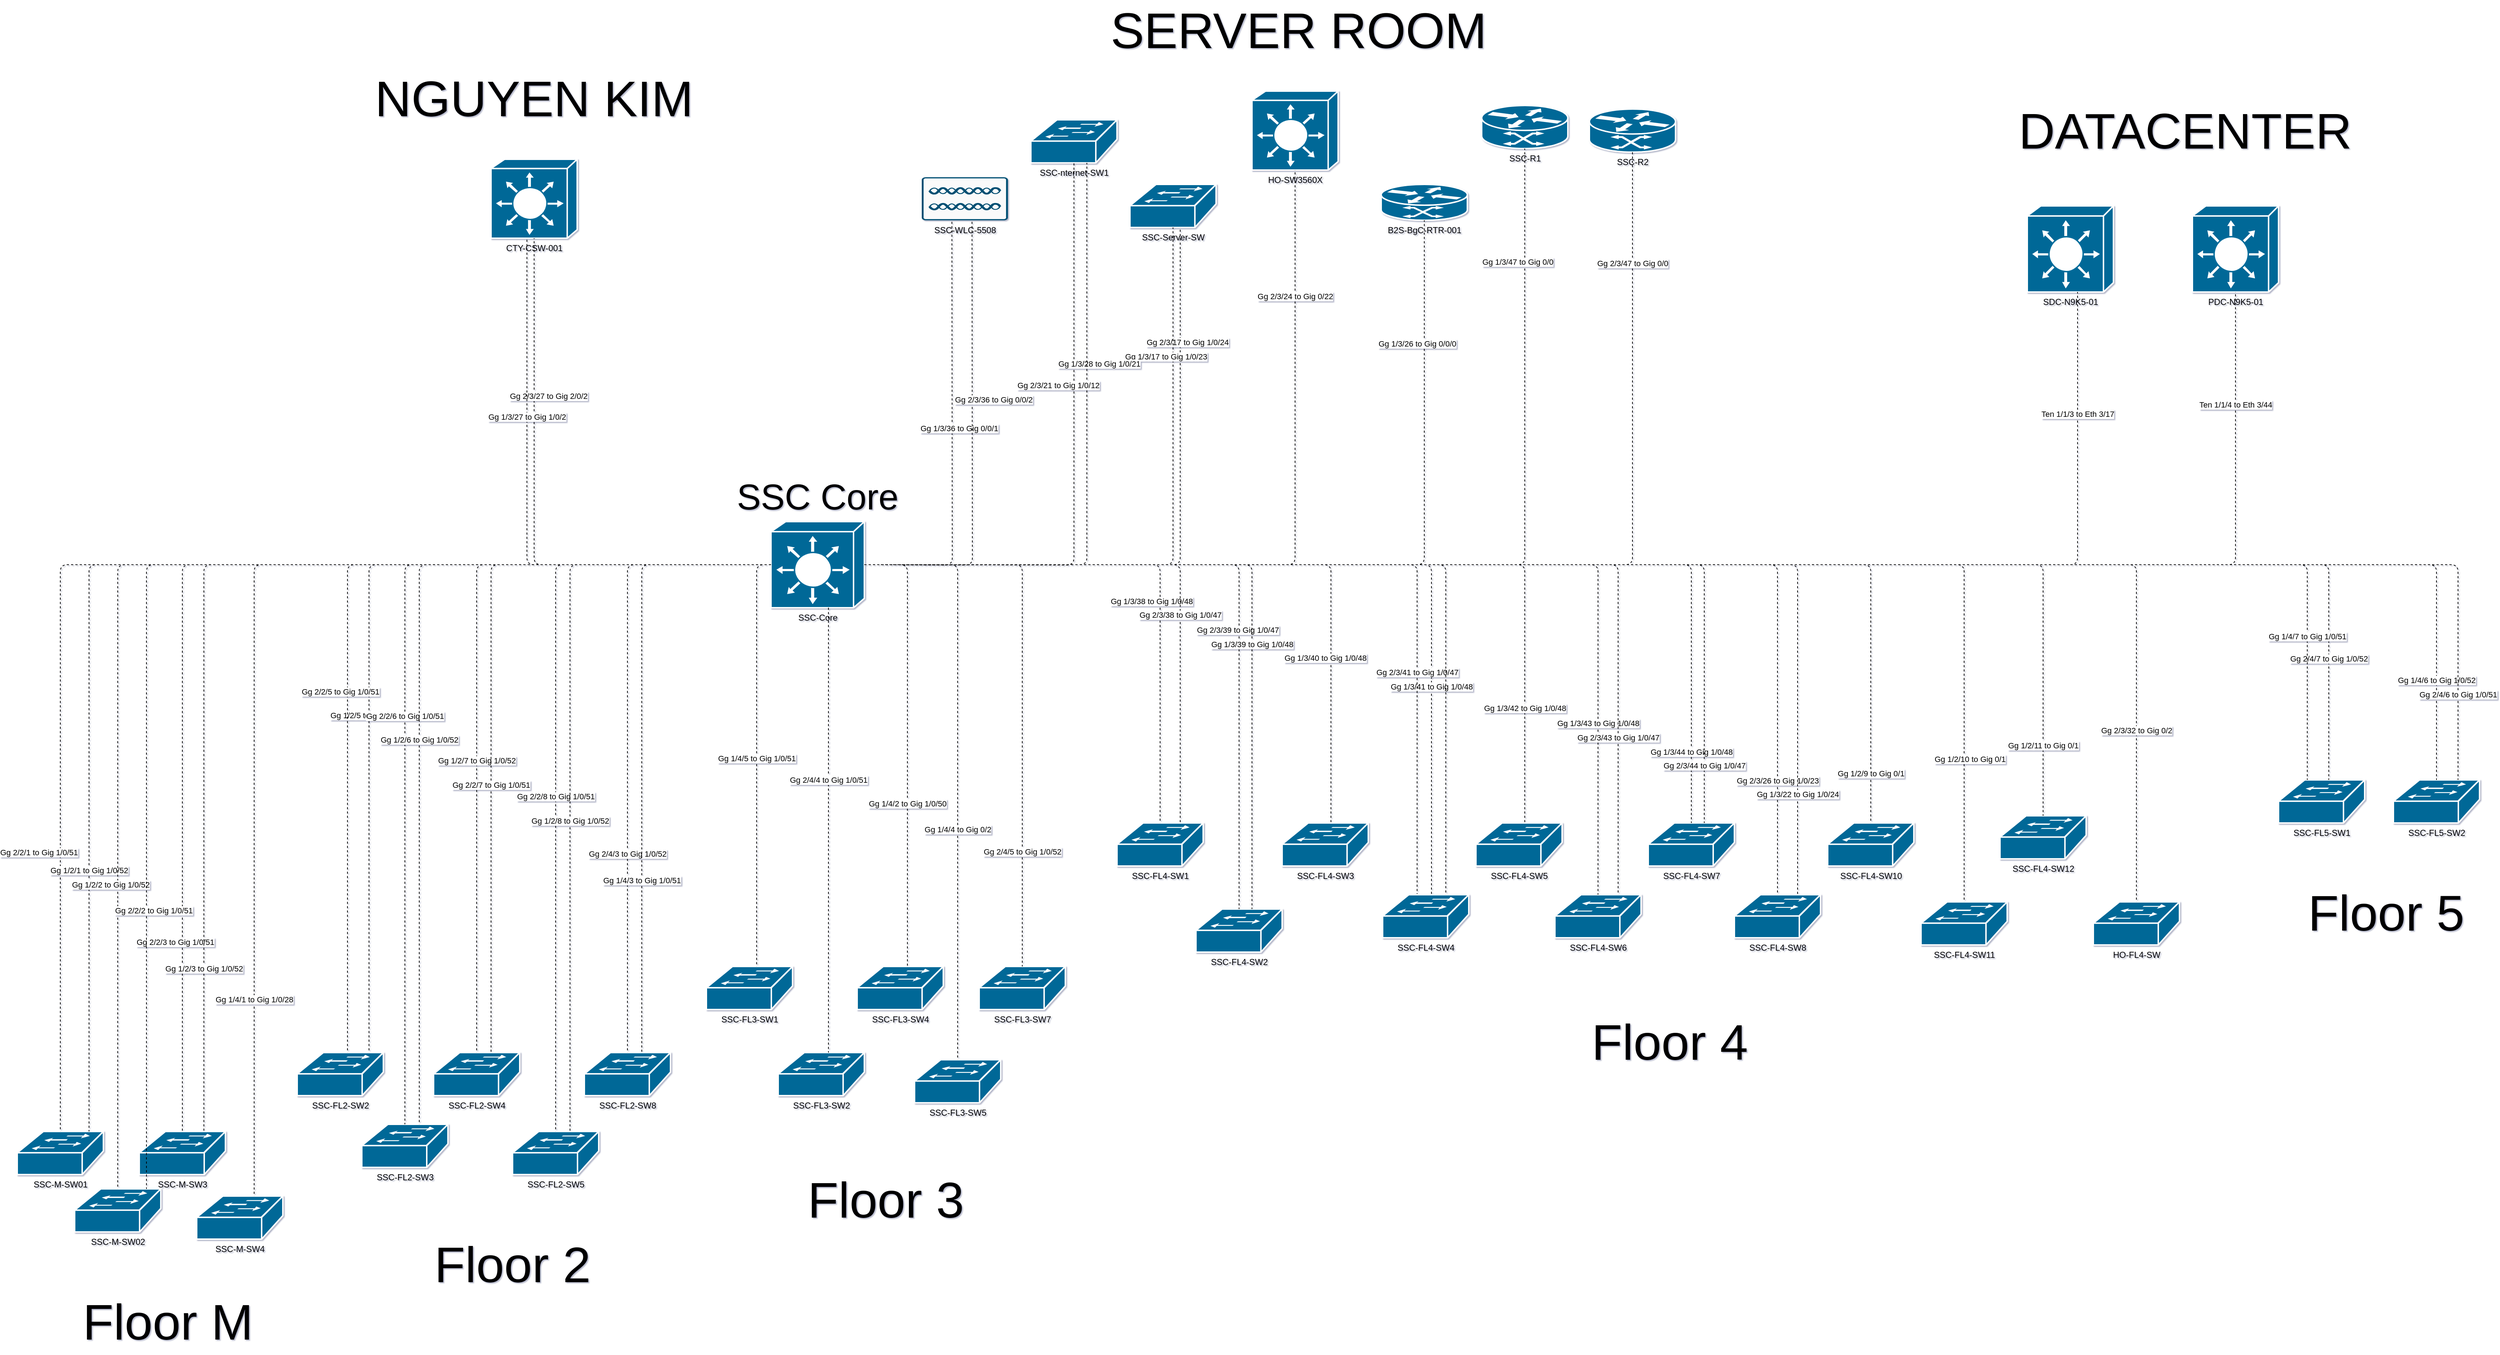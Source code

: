 <mxfile compressed="false" version="15.1.3" type="device">
  <diagram id="Page-1" name="Page-1">
    <mxGraphModel dx="17040" dy="9880" grid="0" gridSize="10" guides="1" tooltips="1" connect="1" arrows="1" fold="1" page="1" pageScale="1" pageWidth="4681" pageHeight="3300" math="0" shadow="1">
      <root>
        <mxCell id="0" />
        <mxCell id="1" parent="0" />
        <object label="SSC-Core" id="SSC-Core">
          <mxCell style="shape=mxgraph.cisco.switches.layer_3_switch;sketch=0;html=1;pointerEvents=1;dashed=0;fillColor=#036897;strokeColor=#ffffff;strokeWidth=2;verticalLabelPosition=bottom;verticalAlign=top;align=center;outlineConnect=0;" parent="1" vertex="1">
            <mxGeometry x="1721" y="1106" width="130" height="120" as="geometry" />
          </mxCell>
        </object>
        <object label="B2S-BgC-RTR-001" id="B2S-BgC-RTR-001">
          <mxCell style="shape=mxgraph.cisco.routers.atm_router;html=1;pointerEvents=1;dashed=0;fillColor=#036897;strokeColor=#ffffff;strokeWidth=2;verticalLabelPosition=bottom;verticalAlign=top;align=center;outlineConnect=0;" parent="1" vertex="1">
            <mxGeometry x="2571" y="636" width="120" height="50" as="geometry" />
          </mxCell>
        </object>
        <object label="SSC-M-SW4" id="SSC-M-SW4">
          <mxCell style="shape=mxgraph.cisco.switches.workgroup_switch;sketch=0;html=1;pointerEvents=1;dashed=0;fillColor=#036897;strokeColor=#ffffff;strokeWidth=2;verticalLabelPosition=bottom;verticalAlign=top;align=center;outlineConnect=0;" parent="1" vertex="1">
            <mxGeometry x="921" y="2046" width="120" height="60" as="geometry" />
          </mxCell>
        </object>
        <object label="SSC-WLC-5508" id="SSC-WLC-5508">
          <mxCell style="sketch=0;points=[[0.015,0.015,0],[0.985,0.015,0],[0.985,0.985,0],[0.015,0.985,0],[0.25,0,0],[0.5,0,0],[0.75,0,0],[1,0.25,0],[1,0.5,0],[1,0.75,0],[0.75,1,0],[0.5,1,0],[0.25,1,0],[0,0.75,0],[0,0.5,0],[0,0.25,0]];verticalLabelPosition=bottom;html=1;verticalAlign=top;aspect=fixed;align=center;pointerEvents=1;shape=mxgraph.cisco19.rect;prIcon=dual_mode_access_point;fillColor=#FAFAFA;strokeColor=#005073;" parent="1" vertex="1">
            <mxGeometry x="1931" y="626" width="120" height="60" as="geometry" />
          </mxCell>
        </object>
        <object label="SSC-M-SW3" id="SSC-M-SW3">
          <mxCell style="shape=mxgraph.cisco.switches.workgroup_switch;sketch=0;html=1;pointerEvents=1;dashed=0;fillColor=#036897;strokeColor=#ffffff;strokeWidth=2;verticalLabelPosition=bottom;verticalAlign=top;align=center;outlineConnect=0;" parent="1" vertex="1">
            <mxGeometry x="841" y="1956" width="120" height="60" as="geometry" />
          </mxCell>
        </object>
        <object label="SSC-R2" id="SSC-R2">
          <mxCell style="shape=mxgraph.cisco.routers.atm_router;html=1;pointerEvents=1;dashed=0;fillColor=#036897;strokeColor=#ffffff;strokeWidth=2;verticalLabelPosition=bottom;verticalAlign=top;align=center;outlineConnect=0;" parent="1" vertex="1">
            <mxGeometry x="2861" y="531" width="120" height="60" as="geometry" />
          </mxCell>
        </object>
        <object label="SSC-R1" id="SSC-R1">
          <mxCell style="shape=mxgraph.cisco.routers.atm_router;html=1;pointerEvents=1;dashed=0;fillColor=#036897;strokeColor=#ffffff;strokeWidth=2;verticalLabelPosition=bottom;verticalAlign=top;align=center;outlineConnect=0;" parent="1" vertex="1">
            <mxGeometry x="2711" y="526" width="120" height="60" as="geometry" />
          </mxCell>
        </object>
        <object label="SSC-M-SW01" id="SSC-M-SW01">
          <mxCell style="shape=mxgraph.cisco.switches.workgroup_switch;sketch=0;html=1;pointerEvents=1;dashed=0;fillColor=#036897;strokeColor=#ffffff;strokeWidth=2;verticalLabelPosition=bottom;verticalAlign=top;align=center;outlineConnect=0;" parent="1" vertex="1">
            <mxGeometry x="671" y="1956" width="120" height="60" as="geometry" />
          </mxCell>
        </object>
        <object label="SSC-M-SW02" id="SSC-M-SW02">
          <mxCell style="shape=mxgraph.cisco.switches.workgroup_switch;sketch=0;html=1;pointerEvents=1;dashed=0;fillColor=#036897;strokeColor=#ffffff;strokeWidth=2;verticalLabelPosition=bottom;verticalAlign=top;align=center;outlineConnect=0;" parent="1" vertex="1">
            <mxGeometry x="751" y="2036" width="120" height="60" as="geometry" />
          </mxCell>
        </object>
        <object label="PDC-N9K5-01" id="PDC-N9K5-01">
          <mxCell style="shape=mxgraph.cisco.switches.layer_3_switch;sketch=0;html=1;pointerEvents=1;dashed=0;fillColor=#036897;strokeColor=#ffffff;strokeWidth=2;verticalLabelPosition=bottom;verticalAlign=top;align=center;outlineConnect=0;" parent="1" vertex="1">
            <mxGeometry x="3701" y="666" width="120" height="120" as="geometry" />
          </mxCell>
        </object>
        <object label="CTY-CSW-001" id="CTY-CSW-001">
          <mxCell style="shape=mxgraph.cisco.switches.layer_3_switch;sketch=0;html=1;pointerEvents=1;dashed=0;fillColor=#036897;strokeColor=#ffffff;strokeWidth=2;verticalLabelPosition=bottom;verticalAlign=top;align=center;outlineConnect=0;" parent="1" vertex="1">
            <mxGeometry x="1331" y="601" width="120" height="110" as="geometry" />
          </mxCell>
        </object>
        <object label="SSC-Server-SW" id="SSC-Server-SW">
          <mxCell style="shape=mxgraph.cisco.switches.workgroup_switch;sketch=0;html=1;pointerEvents=1;dashed=0;fillColor=#036897;strokeColor=#ffffff;strokeWidth=2;verticalLabelPosition=bottom;verticalAlign=top;align=center;outlineConnect=0;" parent="1" vertex="1">
            <mxGeometry x="2221" y="636" width="120" height="60" as="geometry" />
          </mxCell>
        </object>
        <object label="SDC-N9K5-01" id="SDC-N9K5-01">
          <mxCell style="shape=mxgraph.cisco.switches.layer_3_switch;sketch=0;html=1;pointerEvents=1;dashed=0;fillColor=#036897;strokeColor=#ffffff;strokeWidth=2;verticalLabelPosition=bottom;verticalAlign=top;align=center;outlineConnect=0;" parent="1" vertex="1">
            <mxGeometry x="3471" y="666" width="120" height="120" as="geometry" />
          </mxCell>
        </object>
        <object label="SSC-FL4-SW12" id="SSC-FL4-SW12">
          <mxCell style="shape=mxgraph.cisco.switches.workgroup_switch;sketch=0;html=1;pointerEvents=1;dashed=0;fillColor=#036897;strokeColor=#ffffff;strokeWidth=2;verticalLabelPosition=bottom;verticalAlign=top;align=center;outlineConnect=0;" parent="1" vertex="1">
            <mxGeometry x="3433" y="1516" width="120" height="60" as="geometry" />
          </mxCell>
        </object>
        <object label="SSC-FL4-SW11" id="SSC-FL4-SW11">
          <mxCell style="shape=mxgraph.cisco.switches.workgroup_switch;sketch=0;html=1;pointerEvents=1;dashed=0;fillColor=#036897;strokeColor=#ffffff;strokeWidth=2;verticalLabelPosition=bottom;verticalAlign=top;align=center;outlineConnect=0;" parent="1" vertex="1">
            <mxGeometry x="3323" y="1636" width="120" height="60" as="geometry" />
          </mxCell>
        </object>
        <object label="SSC-FL4-SW10" id="SSC-FL4-SW10">
          <mxCell style="shape=mxgraph.cisco.switches.workgroup_switch;sketch=0;html=1;pointerEvents=1;dashed=0;fillColor=#036897;strokeColor=#ffffff;strokeWidth=2;verticalLabelPosition=bottom;verticalAlign=top;align=center;outlineConnect=0;" parent="1" vertex="1">
            <mxGeometry x="3193" y="1526" width="120" height="60" as="geometry" />
          </mxCell>
        </object>
        <object label="SSC-FL3-SW1" id="SSC-FL3-SW1">
          <mxCell style="shape=mxgraph.cisco.switches.workgroup_switch;sketch=0;html=1;pointerEvents=1;dashed=0;fillColor=#036897;strokeColor=#ffffff;strokeWidth=2;verticalLabelPosition=bottom;verticalAlign=top;align=center;outlineConnect=0;" parent="1" vertex="1">
            <mxGeometry x="1631" y="1726" width="120" height="60" as="geometry" />
          </mxCell>
        </object>
        <object label="SSC-FL4-SW6" id="SSC-FL4-SW6">
          <mxCell style="shape=mxgraph.cisco.switches.workgroup_switch;sketch=0;html=1;pointerEvents=1;dashed=0;fillColor=#036897;strokeColor=#ffffff;strokeWidth=2;verticalLabelPosition=bottom;verticalAlign=top;align=center;outlineConnect=0;" parent="1" vertex="1">
            <mxGeometry x="2813" y="1626" width="120" height="60" as="geometry" />
          </mxCell>
        </object>
        <object label="SSC-FL4-SW7" id="SSC-FL4-SW7">
          <mxCell style="shape=mxgraph.cisco.switches.workgroup_switch;sketch=0;html=1;pointerEvents=1;dashed=0;fillColor=#036897;strokeColor=#ffffff;strokeWidth=2;verticalLabelPosition=bottom;verticalAlign=top;align=center;outlineConnect=0;" parent="1" vertex="1">
            <mxGeometry x="2943" y="1526" width="120" height="60" as="geometry" />
          </mxCell>
        </object>
        <object label="SSC-nternet-SW1" id="SSC-nternet-SW1">
          <mxCell style="shape=mxgraph.cisco.switches.workgroup_switch;sketch=0;html=1;pointerEvents=1;dashed=0;fillColor=#036897;strokeColor=#ffffff;strokeWidth=2;verticalLabelPosition=bottom;verticalAlign=top;align=center;outlineConnect=0;" parent="1" vertex="1">
            <mxGeometry x="2083" y="546" width="120" height="60" as="geometry" />
          </mxCell>
        </object>
        <object label="SSC-FL2-SW2" id="SSC-FL2-SW2">
          <mxCell style="shape=mxgraph.cisco.switches.workgroup_switch;sketch=0;html=1;pointerEvents=1;dashed=0;fillColor=#036897;strokeColor=#ffffff;strokeWidth=2;verticalLabelPosition=bottom;verticalAlign=top;align=center;outlineConnect=0;" parent="1" vertex="1">
            <mxGeometry x="1061" y="1846" width="120" height="60" as="geometry" />
          </mxCell>
        </object>
        <object label="SSC-FL2-SW3" id="SSC-FL2-SW3">
          <mxCell style="shape=mxgraph.cisco.switches.workgroup_switch;sketch=0;html=1;pointerEvents=1;dashed=0;fillColor=#036897;strokeColor=#ffffff;strokeWidth=2;verticalLabelPosition=bottom;verticalAlign=top;align=center;outlineConnect=0;" parent="1" vertex="1">
            <mxGeometry x="1151" y="1946" width="120" height="60" as="geometry" />
          </mxCell>
        </object>
        <object label="SSC-FL3-SW2" id="SSC-FL3-SW2">
          <mxCell style="shape=mxgraph.cisco.switches.workgroup_switch;sketch=0;html=1;pointerEvents=1;dashed=0;fillColor=#036897;strokeColor=#ffffff;strokeWidth=2;verticalLabelPosition=bottom;verticalAlign=top;align=center;outlineConnect=0;" parent="1" vertex="1">
            <mxGeometry x="1731" y="1846" width="120" height="60" as="geometry" />
          </mxCell>
        </object>
        <object label="SSC-FL4-SW5" id="SSC-FL4-SW5">
          <mxCell style="shape=mxgraph.cisco.switches.workgroup_switch;sketch=0;html=1;pointerEvents=1;dashed=0;fillColor=#036897;strokeColor=#ffffff;strokeWidth=2;verticalLabelPosition=bottom;verticalAlign=top;align=center;outlineConnect=0;" parent="1" vertex="1">
            <mxGeometry x="2703" y="1526" width="120" height="60" as="geometry" />
          </mxCell>
        </object>
        <object label="HO-FL4-SW" id="HO-FL4-SW">
          <mxCell style="shape=mxgraph.cisco.switches.workgroup_switch;sketch=0;html=1;pointerEvents=1;dashed=0;fillColor=#036897;strokeColor=#ffffff;strokeWidth=2;verticalLabelPosition=bottom;verticalAlign=top;align=center;outlineConnect=0;" parent="1" vertex="1">
            <mxGeometry x="3563" y="1636" width="120" height="60" as="geometry" />
          </mxCell>
        </object>
        <object label="SSC-FL2-SW4" id="SSC-FL2-SW4">
          <mxCell style="shape=mxgraph.cisco.switches.workgroup_switch;sketch=0;html=1;pointerEvents=1;dashed=0;fillColor=#036897;strokeColor=#ffffff;strokeWidth=2;verticalLabelPosition=bottom;verticalAlign=top;align=center;outlineConnect=0;" parent="1" vertex="1">
            <mxGeometry x="1251" y="1846" width="120" height="60" as="geometry" />
          </mxCell>
        </object>
        <object label="SSC-FL3-SW5" id="SSC-FL3-SW5">
          <mxCell style="shape=mxgraph.cisco.switches.workgroup_switch;sketch=0;html=1;pointerEvents=1;dashed=0;fillColor=#036897;strokeColor=#ffffff;strokeWidth=2;verticalLabelPosition=bottom;verticalAlign=top;align=center;outlineConnect=0;" parent="1" vertex="1">
            <mxGeometry x="1921" y="1856" width="120" height="60" as="geometry" />
          </mxCell>
        </object>
        <object label="SSC-FL4-SW2" id="SSC-FL4-SW2">
          <mxCell style="shape=mxgraph.cisco.switches.workgroup_switch;sketch=0;html=1;pointerEvents=1;dashed=0;fillColor=#036897;strokeColor=#ffffff;strokeWidth=2;verticalLabelPosition=bottom;verticalAlign=top;align=center;outlineConnect=0;" parent="1" vertex="1">
            <mxGeometry x="2313" y="1646" width="120" height="60" as="geometry" />
          </mxCell>
        </object>
        <object label="SSC-FL2-SW5" id="SSC-FL2-SW5">
          <mxCell style="shape=mxgraph.cisco.switches.workgroup_switch;sketch=0;html=1;pointerEvents=1;dashed=0;fillColor=#036897;strokeColor=#ffffff;strokeWidth=2;verticalLabelPosition=bottom;verticalAlign=top;align=center;outlineConnect=0;" parent="1" vertex="1">
            <mxGeometry x="1361" y="1956" width="120" height="60" as="geometry" />
          </mxCell>
        </object>
        <object label="SSC-FL5-SW2" id="SSC-FL5-SW2">
          <mxCell style="shape=mxgraph.cisco.switches.workgroup_switch;sketch=0;html=1;pointerEvents=1;dashed=0;fillColor=#036897;strokeColor=#ffffff;strokeWidth=2;verticalLabelPosition=bottom;verticalAlign=top;align=center;outlineConnect=0;" parent="1" vertex="1">
            <mxGeometry x="3981" y="1466" width="120" height="60" as="geometry" />
          </mxCell>
        </object>
        <object label="SSC-FL3-SW4" id="SSC-FL3-SW4">
          <mxCell style="shape=mxgraph.cisco.switches.workgroup_switch;sketch=0;html=1;pointerEvents=1;dashed=0;fillColor=#036897;strokeColor=#ffffff;strokeWidth=2;verticalLabelPosition=bottom;verticalAlign=top;align=center;outlineConnect=0;" parent="1" vertex="1">
            <mxGeometry x="1841" y="1726" width="120" height="60" as="geometry" />
          </mxCell>
        </object>
        <object label="SSC-FL4-SW3" id="SSC-FL4-SW3">
          <mxCell style="shape=mxgraph.cisco.switches.workgroup_switch;sketch=0;html=1;pointerEvents=1;dashed=0;fillColor=#036897;strokeColor=#ffffff;strokeWidth=2;verticalLabelPosition=bottom;verticalAlign=top;align=center;outlineConnect=0;" parent="1" vertex="1">
            <mxGeometry x="2433" y="1526" width="120" height="60" as="geometry" />
          </mxCell>
        </object>
        <object label="SSC-FL5-SW1" id="SSC-FL5-SW1">
          <mxCell style="shape=mxgraph.cisco.switches.workgroup_switch;sketch=0;html=1;pointerEvents=1;dashed=0;fillColor=#036897;strokeColor=#ffffff;strokeWidth=2;verticalLabelPosition=bottom;verticalAlign=top;align=center;outlineConnect=0;" parent="1" vertex="1">
            <mxGeometry x="3821" y="1466" width="120" height="60" as="geometry" />
          </mxCell>
        </object>
        <object label="SSC-FL3-SW7" id="SSC-FL3-SW7">
          <mxCell style="shape=mxgraph.cisco.switches.workgroup_switch;sketch=0;html=1;pointerEvents=1;dashed=0;fillColor=#036897;strokeColor=#ffffff;strokeWidth=2;verticalLabelPosition=bottom;verticalAlign=top;align=center;outlineConnect=0;" parent="1" vertex="1">
            <mxGeometry x="2011" y="1726" width="120" height="60" as="geometry" />
          </mxCell>
        </object>
        <object label="SSC-FL4-SW1" id="SSC-FL4-SW1">
          <mxCell style="shape=mxgraph.cisco.switches.workgroup_switch;sketch=0;html=1;pointerEvents=1;dashed=0;fillColor=#036897;strokeColor=#ffffff;strokeWidth=2;verticalLabelPosition=bottom;verticalAlign=top;align=center;outlineConnect=0;" parent="1" vertex="1">
            <mxGeometry x="2203" y="1526" width="120" height="60" as="geometry" />
          </mxCell>
        </object>
        <object label="SSC-FL2-SW8" id="SSC-FL2-SW8">
          <mxCell style="shape=mxgraph.cisco.switches.workgroup_switch;sketch=0;html=1;pointerEvents=1;dashed=0;fillColor=#036897;strokeColor=#ffffff;strokeWidth=2;verticalLabelPosition=bottom;verticalAlign=top;align=center;outlineConnect=0;" parent="1" vertex="1">
            <mxGeometry x="1461" y="1846" width="120" height="60" as="geometry" />
          </mxCell>
        </object>
        <object label="SSC-FL4-SW8" id="SSC-FL4-SW8">
          <mxCell style="shape=mxgraph.cisco.switches.workgroup_switch;sketch=0;html=1;pointerEvents=1;dashed=0;fillColor=#036897;strokeColor=#ffffff;strokeWidth=2;verticalLabelPosition=bottom;verticalAlign=top;align=center;outlineConnect=0;" parent="1" vertex="1">
            <mxGeometry x="3063" y="1626" width="120" height="60" as="geometry" />
          </mxCell>
        </object>
        <object label="HO-SW3560X" id="HO-SW3560X">
          <mxCell style="shape=mxgraph.cisco.switches.layer_3_switch;sketch=0;html=1;pointerEvents=1;dashed=0;fillColor=#036897;strokeColor=#ffffff;strokeWidth=2;verticalLabelPosition=bottom;verticalAlign=top;align=center;outlineConnect=0;" parent="1" vertex="1">
            <mxGeometry x="2391" y="506" width="120" height="110" as="geometry" />
          </mxCell>
        </object>
        <object label="Gg 1/3/26 to Gig 0/0/0" id="9558893067a04ca83506aca05d928a2f">
          <mxCell style="endArrow=none;html=1;dashed=1;edgeStyle=orthogonalEdgeStyle;" parent="1" source="SSC-Core" target="B2S-BgC-RTR-001" edge="1">
            <mxGeometry x="0.728" y="10" relative="1" as="geometry">
              <mxPoint as="offset" />
            </mxGeometry>
          </mxCell>
        </object>
        <object label="Gg 1/4/1  to Gig 1/0/28" id="0512871246c58e966f4f30128008f69f">
          <mxCell style="endArrow=none;html=1;dashed=1;edgeStyle=orthogonalEdgeStyle;" parent="1" source="SSC-Core" target="SSC-M-SW4" edge="1">
            <mxGeometry x="0.657" relative="1" as="geometry">
              <Array as="points">
                <mxPoint x="1001" y="1166" />
              </Array>
              <mxPoint as="offset" />
            </mxGeometry>
          </mxCell>
        </object>
        <object label="Gg 1/3/36 to Gig 0/0/1" id="12964d52f974ea1b20976a9bb978f8a9">
          <mxCell style="endArrow=none;html=1;dashed=1;edgeStyle=orthogonalEdgeStyle;" parent="1" edge="1">
            <mxGeometry x="0.017" y="-10" relative="1" as="geometry">
              <mxPoint x="1863" y="1166.0" as="sourcePoint" />
              <mxPoint x="1973" y="686" as="targetPoint" />
              <mxPoint as="offset" />
            </mxGeometry>
          </mxCell>
        </object>
        <object label="Gg 2/3/36 to Gig 0/0/2" id="c6ce09e379bd44fb7f2b707a8abcf657">
          <mxCell style="endArrow=none;html=1;dashed=1;edgeStyle=orthogonalEdgeStyle;" parent="1" edge="1">
            <mxGeometry x="0.152" y="-30" relative="1" as="geometry">
              <mxPoint x="1891" y="1166.0" as="sourcePoint" />
              <mxPoint x="2001" y="686" as="targetPoint" />
              <mxPoint as="offset" />
            </mxGeometry>
          </mxCell>
        </object>
        <object label="Gg 2/2/3  to Gig 1/0/51" id="c964e8a069e1f9eb63a82462203f4ca5">
          <mxCell style="endArrow=none;html=1;dashed=1;edgeStyle=orthogonalEdgeStyle;" parent="1" source="SSC-Core" target="SSC-M-SW3" edge="1">
            <mxGeometry x="0.672" y="-10" relative="1" as="geometry">
              <mxPoint as="offset" />
            </mxGeometry>
          </mxCell>
        </object>
        <object label="Gg 1/2/3  to Gig 1/0/52" id="29018a06244c923d05dc8d1a26d086eb">
          <mxCell style="endArrow=none;html=1;dashed=1;edgeStyle=orthogonalEdgeStyle;" parent="1" source="SSC-Core" target="SSC-M-SW3" edge="1">
            <mxGeometry x="0.712" relative="1" as="geometry">
              <Array as="points">
                <mxPoint x="931" y="1166" />
              </Array>
              <mxPoint as="offset" />
            </mxGeometry>
          </mxCell>
        </object>
        <object label="Gg 2/3/47 to Gig 0/0" id="e91ea3b3b22ccdc772fbd329711d2b66">
          <mxCell style="endArrow=none;html=1;dashed=1;edgeStyle=orthogonalEdgeStyle;" parent="1" source="SSC-Core" target="SSC-R2" edge="1">
            <mxGeometry x="0.812" relative="1" as="geometry">
              <mxPoint as="offset" />
            </mxGeometry>
          </mxCell>
        </object>
        <object label="Gg 1/3/47 to Gig 0/0" id="8c9beac135d4eba436fa338d6c4371f9">
          <mxCell style="endArrow=none;html=1;dashed=1;edgeStyle=orthogonalEdgeStyle;" parent="1" source="SSC-Core" target="SSC-R1" edge="1">
            <mxGeometry x="0.789" y="10" relative="1" as="geometry">
              <mxPoint as="offset" />
            </mxGeometry>
          </mxCell>
        </object>
        <object label="Gg 2/2/1  to Gig 1/0/51" id="94d747c455bc1bde4aaaf3eb88e36956">
          <mxCell style="endArrow=none;html=1;dashed=1;edgeStyle=orthogonalEdgeStyle;" parent="1" source="SSC-Core" target="SSC-M-SW01" edge="1">
            <mxGeometry x="0.563" y="-30" relative="1" as="geometry">
              <mxPoint as="offset" />
            </mxGeometry>
          </mxCell>
        </object>
        <object label="Gg 1/2/1  to Gig 1/0/52" id="bee001c83d721faad7ec63b43355cb17">
          <mxCell style="endArrow=none;html=1;dashed=1;edgeStyle=orthogonalEdgeStyle;" parent="1" source="SSC-Core" target="SSC-M-SW01" edge="1">
            <mxGeometry x="0.581" relative="1" as="geometry">
              <Array as="points">
                <mxPoint x="771" y="1166" />
              </Array>
              <mxPoint as="offset" />
            </mxGeometry>
          </mxCell>
        </object>
        <object label="Gg 1/2/2  to Gig 1/0/52" id="aed67518e2e2283cc3b2d5f3460e12fc">
          <mxCell style="endArrow=none;html=1;dashed=1;edgeStyle=orthogonalEdgeStyle;" parent="1" source="SSC-Core" target="SSC-M-SW02" edge="1">
            <mxGeometry x="0.523" y="-10" relative="1" as="geometry">
              <mxPoint as="offset" />
            </mxGeometry>
          </mxCell>
        </object>
        <object label="Gg 2/2/2  to Gig 1/0/51" id="7797592c678b17137c86fc0ad1f73e45">
          <mxCell style="endArrow=none;html=1;dashed=1;edgeStyle=orthogonalEdgeStyle;" parent="1" source="SSC-Core" target="SSC-M-SW02" edge="1">
            <mxGeometry x="0.554" y="10" relative="1" as="geometry">
              <Array as="points">
                <mxPoint x="851" y="1166" />
              </Array>
              <mxPoint as="offset" />
            </mxGeometry>
          </mxCell>
        </object>
        <object label="Ten 1/1/4  to Eth 3/44" id="fa0cee7782326860be08f596dc2bf940">
          <mxCell style="endArrow=none;html=1;dashed=1;edgeStyle=orthogonalEdgeStyle;" parent="1" source="SSC-Core" target="PDC-N9K5-01" edge="1">
            <mxGeometry x="0.863" relative="1" as="geometry">
              <mxPoint as="offset" />
            </mxGeometry>
          </mxCell>
        </object>
        <object label="Gg 2/3/27 to Gig 2/0/2" id="62de744dfc9e0fa0cf41b6e12f649a13">
          <mxCell style="endArrow=none;html=1;dashed=1;edgeStyle=orthogonalEdgeStyle;" parent="1" source="SSC-Core" target="CTY-CSW-001" edge="1">
            <mxGeometry x="0.441" y="-20" relative="1" as="geometry">
              <mxPoint as="offset" />
            </mxGeometry>
          </mxCell>
        </object>
        <object label="Gg 1/3/27 to Gig 1/0/2" id="9f0ce803368b5011868ed660750763f5">
          <mxCell style="endArrow=none;html=1;dashed=1;edgeStyle=orthogonalEdgeStyle;" parent="1" source="SSC-Core" target="CTY-CSW-001" edge="1">
            <mxGeometry x="0.375" relative="1" as="geometry">
              <Array as="points">
                <mxPoint x="1381" y="1166" />
              </Array>
              <mxPoint as="offset" />
            </mxGeometry>
          </mxCell>
        </object>
        <object label="Gg 2/3/17 to Gig 1/0/24" id="2bc895ab28a41b00083dee3b97ec8344">
          <mxCell style="endArrow=none;html=1;dashed=1;edgeStyle=orthogonalEdgeStyle;" parent="1" source="SSC-Core" target="SSC-Server-SW" edge="1">
            <mxGeometry x="0.648" y="-10" relative="1" as="geometry">
              <Array as="points">
                <mxPoint x="2291" y="1166" />
              </Array>
              <mxPoint as="offset" />
            </mxGeometry>
          </mxCell>
        </object>
        <object label="Gg 1/3/17 to Gig 1/0/23" id="42ad4fe7db4e7bd161c7764ec9cbca7a">
          <mxCell style="endArrow=none;html=1;dashed=1;edgeStyle=orthogonalEdgeStyle;" parent="1" source="SSC-Core" target="SSC-Server-SW" edge="1">
            <mxGeometry x="0.6" y="10" relative="1" as="geometry">
              <mxPoint as="offset" />
            </mxGeometry>
          </mxCell>
        </object>
        <object label="Ten 1/1/3  to Eth 3/17" id="6ec20cf4fa68f0c194d7202c65f88050">
          <mxCell style="endArrow=none;html=1;dashed=1;edgeStyle=orthogonalEdgeStyle;" parent="1" source="SSC-Core" target="SDC-N9K5-01" edge="1">
            <mxGeometry x="0.836" relative="1" as="geometry">
              <Array as="points">
                <mxPoint x="3541" y="1166" />
              </Array>
              <mxPoint as="offset" />
            </mxGeometry>
          </mxCell>
        </object>
        <object label="Gg 1/2/11 to Gig 0/1" id="a820ce1bcac0e540d8628c04c22cdd97">
          <mxCell style="endArrow=none;html=1;dashed=1;edgeStyle=orthogonalEdgeStyle;" parent="1" source="SSC-Core" target="SSC-FL4-SW12" edge="1">
            <mxGeometry x="0.9" relative="1" as="geometry">
              <mxPoint y="1" as="offset" />
            </mxGeometry>
          </mxCell>
        </object>
        <object label="Gg 1/2/10 to Gig 0/1" id="0ce245b2d46cb5cc3cc2c58a530adf7e">
          <mxCell style="endArrow=none;html=1;dashed=1;edgeStyle=orthogonalEdgeStyle;" parent="1" source="SSC-Core" target="SSC-FL4-SW11" edge="1">
            <mxGeometry x="0.8" y="8" relative="1" as="geometry">
              <mxPoint y="1" as="offset" />
            </mxGeometry>
          </mxCell>
        </object>
        <object label="Gg 1/2/9  to Gig 0/1" id="dde1baf717b6b4933a94460d703429c5">
          <mxCell style="endArrow=none;html=1;dashed=1;edgeStyle=orthogonalEdgeStyle;" parent="1" source="SSC-Core" target="SSC-FL4-SW10" edge="1">
            <mxGeometry x="0.92" relative="1" as="geometry">
              <mxPoint y="1" as="offset" />
            </mxGeometry>
          </mxCell>
        </object>
        <object label="Gg 1/4/5  to Gig 1/0/51" id="f741eb88972530359002131e7fb1780d">
          <mxCell style="endArrow=none;html=1;dashed=1;edgeStyle=orthogonalEdgeStyle;" parent="1" source="SSC-Core" target="SSC-FL3-SW1" edge="1">
            <mxGeometry relative="1" as="geometry">
              <Array as="points">
                <mxPoint x="1701" y="1166" />
              </Array>
              <mxPoint as="offset" />
            </mxGeometry>
          </mxCell>
        </object>
        <object label="Gg 1/3/43 to Gig 1/0/48" id="3c23cde9b5f67956abda6314ea2edb9b">
          <mxCell style="endArrow=none;html=1;dashed=1;edgeStyle=orthogonalEdgeStyle;" parent="1" source="SSC-Core" target="SSC-FL4-SW6" edge="1">
            <mxGeometry x="0.676" relative="1" as="geometry">
              <mxPoint y="1" as="offset" />
            </mxGeometry>
          </mxCell>
        </object>
        <object label="Gg 2/3/43 to Gig 1/0/47" id="763f0d72f47a8dad17459489f5a5b302">
          <mxCell style="endArrow=none;html=1;dashed=1;edgeStyle=orthogonalEdgeStyle;" parent="1" source="SSC-Core" target="SSC-FL4-SW6" edge="1">
            <mxGeometry x="0.709" relative="1" as="geometry">
              <Array as="points">
                <mxPoint x="2901" y="1166" />
              </Array>
              <mxPoint as="offset" />
            </mxGeometry>
          </mxCell>
        </object>
        <object label="Gg 1/3/44 to Gig 1/0/48" id="83500fe92d618595b3717b983ed25942">
          <mxCell style="endArrow=none;html=1;dashed=1;edgeStyle=orthogonalEdgeStyle;" parent="1" source="SSC-Core" target="SSC-FL4-SW7" edge="1">
            <mxGeometry x="0.868" relative="1" as="geometry">
              <mxPoint y="1" as="offset" />
            </mxGeometry>
          </mxCell>
        </object>
        <object label="Gg 2/3/44 to Gig 1/0/47" id="b845622ebb50d1809a4201e838651c81">
          <mxCell style="endArrow=none;html=1;dashed=1;edgeStyle=orthogonalEdgeStyle;" parent="1" source="SSC-Core" target="SSC-FL4-SW7" edge="1">
            <mxGeometry x="0.895" relative="1" as="geometry">
              <Array as="points">
                <mxPoint x="3021" y="1166" />
              </Array>
              <mxPoint as="offset" />
            </mxGeometry>
          </mxCell>
        </object>
        <object label="Gg 1/3/28 to Gig 1/0/21" id="21a788736b4bad2dc8424a5bb9bb4ddc">
          <mxCell style="endArrow=none;html=1;dashed=1;edgeStyle=orthogonalEdgeStyle;" parent="1" target="SSC-nternet-SW1" edge="1">
            <mxGeometry x="0.326" y="-35" relative="1" as="geometry">
              <mxPoint x="1874" y="1166.0" as="sourcePoint" />
              <mxPoint x="2136" y="686" as="targetPoint" />
              <mxPoint as="offset" />
            </mxGeometry>
          </mxCell>
        </object>
        <object label="Gg 1/2/5  to Gig 1/0/52" id="31883a148f110b06e562a6d68f3d35d9">
          <mxCell style="endArrow=none;html=1;dashed=1;edgeStyle=orthogonalEdgeStyle;" parent="1" source="SSC-Core" target="SSC-FL2-SW2" edge="1">
            <mxGeometry x="0.241" relative="1" as="geometry">
              <Array as="points">
                <mxPoint x="1161" y="1166" />
              </Array>
              <mxPoint as="offset" />
            </mxGeometry>
          </mxCell>
        </object>
        <object label="Gg 2/2/5  to Gig 1/0/51" id="d1ad8056dc7c88a1423833f9d6b50efb">
          <mxCell style="endArrow=none;html=1;dashed=1;edgeStyle=orthogonalEdgeStyle;" parent="1" source="SSC-Core" target="SSC-FL2-SW2" edge="1">
            <mxGeometry x="0.207" y="-10" relative="1" as="geometry">
              <Array as="points">
                <mxPoint x="1131" y="1166" />
              </Array>
              <mxPoint as="offset" />
            </mxGeometry>
          </mxCell>
        </object>
        <object label="Gg 2/3/21 to Gig 1/0/12" id="7e697f025106f494e9d5f17f1a49045d">
          <mxCell style="endArrow=none;html=1;dashed=1;edgeStyle=orthogonalEdgeStyle;" parent="1" source="SSC-Core" target="SSC-nternet-SW1" edge="1">
            <mxGeometry x="0.287" y="40" relative="1" as="geometry">
              <Array as="points">
                <mxPoint x="2161" y="1166" />
              </Array>
              <mxPoint as="offset" />
            </mxGeometry>
          </mxCell>
        </object>
        <object label="Gg 1/3/41 to Gig 1/0/48" id="ef034c445dd25c23cddd46f4dc04f5b3">
          <mxCell style="endArrow=none;html=1;dashed=1;edgeStyle=orthogonalEdgeStyle;" parent="1" source="SSC-Core" target="SSC-FL4-SW4" edge="1">
            <mxGeometry x="0.536" relative="1" as="geometry">
              <Array as="points">
                <mxPoint x="2641" y="1166" />
              </Array>
              <mxPoint as="offset" />
            </mxGeometry>
          </mxCell>
        </object>
        <object label="Gg 2/3/41 to Gig 1/0/47" id="55e7a5b77aa11a5e749b7f9a4a6b2213">
          <mxCell style="endArrow=none;html=1;dashed=1;edgeStyle=orthogonalEdgeStyle;" parent="1" source="SSC-Core" target="SSC-FL4-SW4" edge="1">
            <mxGeometry x="0.496" relative="1" as="geometry">
              <Array as="points">
                <mxPoint x="2621" y="1166" />
              </Array>
              <mxPoint as="offset" />
            </mxGeometry>
          </mxCell>
        </object>
        <object label="Gg 2/2/6  to Gig 1/0/51" id="80cbfc534bcfee2f7a1278e571f51241">
          <mxCell style="endArrow=none;html=1;dashed=1;edgeStyle=orthogonalEdgeStyle;" parent="1" source="SSC-Core" target="SSC-FL2-SW3" edge="1">
            <mxGeometry x="0.117" relative="1" as="geometry">
              <mxPoint as="offset" />
            </mxGeometry>
          </mxCell>
        </object>
        <object label="Gg 1/2/6  to Gig 1/0/52" id="6e51a8bcf8f72f5e509683ea666a3dd4">
          <mxCell style="endArrow=none;html=1;dashed=1;edgeStyle=orthogonalEdgeStyle;" parent="1" source="SSC-Core" target="SSC-FL2-SW3" edge="1">
            <mxGeometry x="0.156" relative="1" as="geometry">
              <Array as="points">
                <mxPoint x="1231" y="1166" />
              </Array>
              <mxPoint as="offset" />
            </mxGeometry>
          </mxCell>
        </object>
        <object label="Gg 2/4/4  to Gig 1/0/51" id="3686c80a93c1fdd8c9fe2ce4d6555c03">
          <mxCell style="endArrow=none;html=1;dashed=1;edgeStyle=orthogonalEdgeStyle;" parent="1" source="SSC-Core" target="SSC-FL3-SW2" edge="1">
            <mxGeometry x="-0.226" relative="1" as="geometry">
              <Array as="points">
                <mxPoint x="1801" y="1556" />
                <mxPoint x="1801" y="1556" />
              </Array>
              <mxPoint as="offset" />
            </mxGeometry>
          </mxCell>
        </object>
        <object label="Gg 1/3/42 to Gig 1/0/48" id="f11cb8946a2e5464482361fce547d49e">
          <mxCell style="endArrow=none;html=1;dashed=1;edgeStyle=orthogonalEdgeStyle;" parent="1" source="SSC-Core" target="SSC-FL4-SW5" edge="1">
            <mxGeometry x="0.75" relative="1" as="geometry">
              <Array as="points">
                <mxPoint x="2771" y="1166" />
              </Array>
              <mxPoint as="offset" />
            </mxGeometry>
          </mxCell>
        </object>
        <object label="Gg 2/3/32 to Gig 0/2" id="a05cfdbda03aa6fe53627ccfee8ca45d">
          <mxCell style="endArrow=none;html=1;dashed=1;edgeStyle=orthogonalEdgeStyle;startArrow=none;" parent="1" source="SSC-Core" target="HO-FL4-SW" edge="1">
            <mxGeometry x="0.786" relative="1" as="geometry">
              <mxPoint y="1" as="offset" />
            </mxGeometry>
          </mxCell>
        </object>
        <object label="Gg 1/2/7  to Gig 1/0/52" id="6c243dfa7142933e0a45ed1bfcff5f22">
          <mxCell style="endArrow=none;html=1;dashed=1;edgeStyle=orthogonalEdgeStyle;" parent="1" source="SSC-Core" target="SSC-FL2-SW4" edge="1">
            <mxGeometry x="0.253" relative="1" as="geometry">
              <mxPoint as="offset" />
            </mxGeometry>
          </mxCell>
        </object>
        <object label="Gg 2/2/7  to Gig 1/0/51" id="96c3835e597a58a242656f45bd43b7ef">
          <mxCell style="endArrow=none;html=1;dashed=1;edgeStyle=orthogonalEdgeStyle;" parent="1" source="SSC-Core" target="SSC-FL2-SW4" edge="1">
            <mxGeometry x="0.303" relative="1" as="geometry">
              <Array as="points">
                <mxPoint x="1331" y="1166" />
              </Array>
              <mxPoint as="offset" />
            </mxGeometry>
          </mxCell>
        </object>
        <object label="Gg 1/4/4  to Gig 0/2" id="c6ce79bc4a63ba5f5cd0d6381e4cce66">
          <mxCell style="endArrow=none;html=1;dashed=1;edgeStyle=orthogonalEdgeStyle;" parent="1" source="SSC-Core" target="SSC-FL3-SW5" edge="1">
            <mxGeometry x="0.216" relative="1" as="geometry">
              <mxPoint as="offset" />
            </mxGeometry>
          </mxCell>
        </object>
        <object label="Gg 2/3/39 to Gig 1/0/47" id="617c0dd8f900236cd66376c965a514b5">
          <mxCell style="endArrow=none;html=1;dashed=1;edgeStyle=orthogonalEdgeStyle;" parent="1" source="SSC-Core" target="SSC-FL4-SW2" edge="1">
            <mxGeometry x="0.222" y="-2" relative="1" as="geometry">
              <mxPoint y="1" as="offset" />
            </mxGeometry>
          </mxCell>
        </object>
        <object label="Gg 1/3/39 to Gig 1/0/48" id="c19cd45f7300cfa40285662a06da7974">
          <mxCell style="endArrow=none;html=1;dashed=1;edgeStyle=orthogonalEdgeStyle;" parent="1" source="SSC-Core" target="SSC-FL4-SW2" edge="1">
            <mxGeometry x="0.275" relative="1" as="geometry">
              <Array as="points">
                <mxPoint x="2391" y="1166" />
              </Array>
              <mxPoint as="offset" />
            </mxGeometry>
          </mxCell>
        </object>
        <object label="Gg 2/2/8  to Gig 1/0/51" id="8e673a20707606f47266b52d055cd2b6">
          <mxCell style="endArrow=none;html=1;dashed=1;edgeStyle=orthogonalEdgeStyle;" parent="1" source="SSC-Core" target="SSC-FL2-SW5" edge="1">
            <mxGeometry x="0.143" relative="1" as="geometry">
              <mxPoint as="offset" />
            </mxGeometry>
          </mxCell>
        </object>
        <object label="Gg 1/2/8  to Gig 1/0/52" id="9001d558dc50307a47e46c13755ef0ca">
          <mxCell style="endArrow=none;html=1;dashed=1;edgeStyle=orthogonalEdgeStyle;" parent="1" source="SSC-Core" target="SSC-FL2-SW5" edge="1">
            <mxGeometry x="0.191" relative="1" as="geometry">
              <Array as="points">
                <mxPoint x="1441" y="1166" />
              </Array>
              <mxPoint as="offset" />
            </mxGeometry>
          </mxCell>
        </object>
        <object label="Gg 1/4/6  to Gig 1/0/52" id="644dcab3f770425a234716b1e9737462">
          <mxCell style="endArrow=none;html=1;dashed=1;edgeStyle=orthogonalEdgeStyle;" parent="1" source="SSC-Core" target="SSC-FL5-SW2" edge="1">
            <mxGeometry x="0.888" relative="1" as="geometry">
              <mxPoint as="offset" />
            </mxGeometry>
          </mxCell>
        </object>
        <object label="Gg 2/4/6  to Gig 1/0/51" id="b26aa86ca873be6c985f974d60f94cd7">
          <mxCell style="endArrow=none;html=1;dashed=1;edgeStyle=orthogonalEdgeStyle;" parent="1" source="SSC-Core" target="SSC-FL5-SW2" edge="1">
            <mxGeometry x="0.905" relative="1" as="geometry">
              <Array as="points">
                <mxPoint x="4071" y="1166" />
              </Array>
              <mxPoint as="offset" />
            </mxGeometry>
          </mxCell>
        </object>
        <object label="Gg 1/4/2  to Gig 1/0/50" id="23e3d325c493ec27132d05adf40fc0b2">
          <mxCell style="endArrow=none;html=1;dashed=1;edgeStyle=orthogonalEdgeStyle;" parent="1" source="SSC-Core" target="SSC-FL3-SW4" edge="1">
            <mxGeometry x="0.268" relative="1" as="geometry">
              <Array as="points">
                <mxPoint x="1911" y="1166" />
              </Array>
              <mxPoint as="offset" />
            </mxGeometry>
          </mxCell>
        </object>
        <object label="Gg 1/3/40 to Gig 1/0/48" id="dd17879182ce73e813ff6914fb7dd0a9">
          <mxCell style="endArrow=none;html=1;dashed=1;edgeStyle=orthogonalEdgeStyle;" parent="1" source="SSC-Core" target="SSC-FL4-SW3" edge="1">
            <mxGeometry x="0.545" y="-8" relative="1" as="geometry">
              <Array as="points">
                <mxPoint x="2501" y="1166" />
              </Array>
              <mxPoint as="offset" />
            </mxGeometry>
          </mxCell>
        </object>
        <object label="Gg 2/4/7  to Gig 1/0/52" id="9c2b2c8c7f3ce29ef477341bf0104aad">
          <mxCell style="endArrow=none;html=1;dashed=1;edgeStyle=orthogonalEdgeStyle;" parent="1" source="SSC-Core" target="SSC-FL5-SW1" edge="1">
            <mxGeometry x="0.855" relative="1" as="geometry">
              <Array as="points">
                <mxPoint x="3891" y="1166" />
              </Array>
              <mxPoint as="offset" />
            </mxGeometry>
          </mxCell>
        </object>
        <object label="Gg 1/4/7  to Gig 1/0/51" id="b55880d215660c024e3a90727ad5a668">
          <mxCell style="endArrow=none;html=1;dashed=1;edgeStyle=orthogonalEdgeStyle;" parent="1" source="SSC-Core" target="SSC-FL5-SW1" edge="1">
            <mxGeometry x="0.827" relative="1" as="geometry">
              <Array as="points">
                <mxPoint x="3861" y="1166" />
              </Array>
              <mxPoint as="offset" />
            </mxGeometry>
          </mxCell>
        </object>
        <object label="Gg 2/4/5  to Gig 1/0/52" id="fe6f8e9d37d5c4a485e5c30c186422ff">
          <mxCell style="endArrow=none;html=1;dashed=1;edgeStyle=orthogonalEdgeStyle;" parent="1" source="SSC-Core" target="SSC-FL3-SW7" edge="1">
            <mxGeometry x="0.59" relative="1" as="geometry">
              <mxPoint as="offset" />
            </mxGeometry>
          </mxCell>
        </object>
        <object label="Gg 1/3/38 to Gig 1/0/48" id="62339b343e35e01d9c70cc7d3b04b506">
          <mxCell style="endArrow=none;html=1;dashed=1;edgeStyle=orthogonalEdgeStyle;" parent="1" source="SSC-Core" target="SSC-FL4-SW1" edge="1">
            <mxGeometry x="0.197" y="-12" relative="1" as="geometry">
              <mxPoint y="1" as="offset" />
            </mxGeometry>
          </mxCell>
        </object>
        <object label="Gg 2/3/38 to Gig 1/0/47" id="5b55a7c8d950d6d342067c342961dc2b">
          <mxCell style="endArrow=none;html=1;dashed=1;edgeStyle=orthogonalEdgeStyle;" parent="1" source="SSC-Core" target="SSC-FL4-SW1" edge="1">
            <mxGeometry x="0.275" relative="1" as="geometry">
              <Array as="points">
                <mxPoint x="2291" y="1166" />
              </Array>
              <mxPoint as="offset" />
            </mxGeometry>
          </mxCell>
        </object>
        <object label="Gg 2/4/3  to Gig 1/0/52" id="4f59385bc42dff177a02f0c09da494a7">
          <mxCell style="endArrow=none;html=1;dashed=1;edgeStyle=orthogonalEdgeStyle;" parent="1" source="SSC-Core" target="SSC-FL2-SW8" edge="1">
            <mxGeometry x="0.371" relative="1" as="geometry">
              <mxPoint as="offset" />
            </mxGeometry>
          </mxCell>
        </object>
        <object label="Gg 1/4/3  to Gig 1/0/51" id="1c00bfb689c6b5a1230726ecc66c046d">
          <mxCell style="endArrow=none;html=1;dashed=1;edgeStyle=orthogonalEdgeStyle;" parent="1" source="SSC-Core" target="SSC-FL2-SW8" edge="1">
            <mxGeometry x="0.441" relative="1" as="geometry">
              <Array as="points">
                <mxPoint x="1541" y="1166" />
              </Array>
              <mxPoint as="offset" />
            </mxGeometry>
          </mxCell>
        </object>
        <object label="Gg 2/3/26 to Gig 1/0/23" id="899322eeba4f262c7539ddeda7e892c2">
          <mxCell style="endArrow=none;html=1;dashed=1;edgeStyle=orthogonalEdgeStyle;" parent="1" source="SSC-Core" target="SSC-FL4-SW8" edge="1">
            <mxGeometry x="0.815" relative="1" as="geometry">
              <mxPoint y="1" as="offset" />
            </mxGeometry>
          </mxCell>
        </object>
        <object label="Gg 1/3/22 to Gig 1/0/24" id="58a5f0361dae669a0d5481279cf0c61a">
          <mxCell style="endArrow=none;html=1;dashed=1;edgeStyle=orthogonalEdgeStyle;" parent="1" source="SSC-Core" target="SSC-FL4-SW8" edge="1">
            <mxGeometry x="0.841" relative="1" as="geometry">
              <Array as="points">
                <mxPoint x="3151" y="1166" />
              </Array>
              <mxPoint as="offset" />
            </mxGeometry>
          </mxCell>
        </object>
        <object label="Gg 2/3/24 to Gig 0/22" id="8fc6981d8f74036aee82b0c2f53bdd54">
          <mxCell style="endArrow=none;html=1;dashed=1;edgeStyle=orthogonalEdgeStyle;" parent="1" source="SSC-Core" target="HO-SW3560X" edge="1">
            <mxGeometry x="0.695" relative="1" as="geometry">
              <mxPoint as="offset" />
            </mxGeometry>
          </mxCell>
        </object>
        <object label="SSC-FL4-SW4" id="SSC-FL4-SW4">
          <mxCell style="shape=mxgraph.cisco.switches.workgroup_switch;sketch=0;html=1;pointerEvents=1;dashed=0;fillColor=#036897;strokeColor=#ffffff;strokeWidth=2;verticalLabelPosition=bottom;verticalAlign=top;align=center;outlineConnect=0;" parent="1" vertex="1">
            <mxGeometry x="2573" y="1626" width="120" height="60" as="geometry" />
          </mxCell>
        </object>
        <mxCell id="PBUHXTQK3iMy6MPZOTZ6-2" value="" style="endArrow=none;html=1;dashed=1;edgeStyle=orthogonalEdgeStyle;" parent="1" source="SSC-Core" target="SSC-FL4-SW4" edge="1">
          <mxGeometry relative="1" as="geometry">
            <mxPoint x="1859" y="1163" as="sourcePoint" />
            <mxPoint x="2631" y="1816" as="targetPoint" />
            <Array as="points">
              <mxPoint x="2661" y="1166" />
            </Array>
          </mxGeometry>
        </mxCell>
        <mxCell id="PBUHXTQK3iMy6MPZOTZ6-7" value="&lt;span style=&quot;font-size: 70px&quot;&gt;Floor M&lt;/span&gt;" style="text;html=1;strokeColor=none;fillColor=none;align=center;verticalAlign=middle;whiteSpace=wrap;rounded=0;" parent="1" vertex="1">
          <mxGeometry x="731" y="2206" width="300" height="30" as="geometry" />
        </mxCell>
        <mxCell id="PBUHXTQK3iMy6MPZOTZ6-9" value="&lt;span style=&quot;font-size: 70px&quot;&gt;Floor 2&lt;/span&gt;" style="text;html=1;strokeColor=none;fillColor=none;align=center;verticalAlign=middle;whiteSpace=wrap;rounded=0;" parent="1" vertex="1">
          <mxGeometry x="1211" y="2126" width="300" height="30" as="geometry" />
        </mxCell>
        <mxCell id="PBUHXTQK3iMy6MPZOTZ6-10" value="&lt;span style=&quot;font-size: 70px&quot;&gt;Floor 3&lt;/span&gt;" style="text;html=1;strokeColor=none;fillColor=none;align=center;verticalAlign=middle;whiteSpace=wrap;rounded=0;" parent="1" vertex="1">
          <mxGeometry x="1731" y="2036" width="300" height="30" as="geometry" />
        </mxCell>
        <mxCell id="PBUHXTQK3iMy6MPZOTZ6-11" value="&lt;span style=&quot;font-size: 70px&quot;&gt;Floor 4&lt;/span&gt;" style="text;html=1;strokeColor=none;fillColor=none;align=center;verticalAlign=middle;whiteSpace=wrap;rounded=0;" parent="1" vertex="1">
          <mxGeometry x="2823" y="1816" width="300" height="30" as="geometry" />
        </mxCell>
        <mxCell id="PBUHXTQK3iMy6MPZOTZ6-12" value="&lt;span style=&quot;font-size: 70px&quot;&gt;Floor 5&lt;/span&gt;" style="text;html=1;strokeColor=none;fillColor=none;align=center;verticalAlign=middle;whiteSpace=wrap;rounded=0;" parent="1" vertex="1">
          <mxGeometry x="3821" y="1636" width="300" height="30" as="geometry" />
        </mxCell>
        <mxCell id="PBUHXTQK3iMy6MPZOTZ6-13" value="&lt;span style=&quot;font-size: 70px&quot;&gt;DATACENTER&lt;/span&gt;" style="text;html=1;strokeColor=none;fillColor=none;align=center;verticalAlign=middle;whiteSpace=wrap;rounded=0;" parent="1" vertex="1">
          <mxGeometry x="3541" y="546" width="300" height="30" as="geometry" />
        </mxCell>
        <mxCell id="PBUHXTQK3iMy6MPZOTZ6-14" value="&lt;span style=&quot;font-size: 70px&quot;&gt;SERVER ROOM&lt;/span&gt;" style="text;html=1;strokeColor=none;fillColor=none;align=center;verticalAlign=middle;whiteSpace=wrap;rounded=0;" parent="1" vertex="1">
          <mxGeometry x="2141" y="406" width="630" height="30" as="geometry" />
        </mxCell>
        <mxCell id="PBUHXTQK3iMy6MPZOTZ6-15" value="&lt;span style=&quot;font-size: 70px&quot;&gt;NGUYEN KIM&lt;/span&gt;" style="text;html=1;strokeColor=none;fillColor=none;align=center;verticalAlign=middle;whiteSpace=wrap;rounded=0;" parent="1" vertex="1">
          <mxGeometry x="1131" y="501" width="520" height="30" as="geometry" />
        </mxCell>
        <mxCell id="PBUHXTQK3iMy6MPZOTZ6-16" value="&lt;font style=&quot;font-size: 50px&quot;&gt;SSC Core&lt;/font&gt;" style="text;html=1;strokeColor=none;fillColor=none;align=center;verticalAlign=middle;whiteSpace=wrap;rounded=0;" parent="1" vertex="1">
          <mxGeometry x="1636" y="1056" width="300" height="30" as="geometry" />
        </mxCell>
      </root>
    </mxGraphModel>
  </diagram>
</mxfile>
